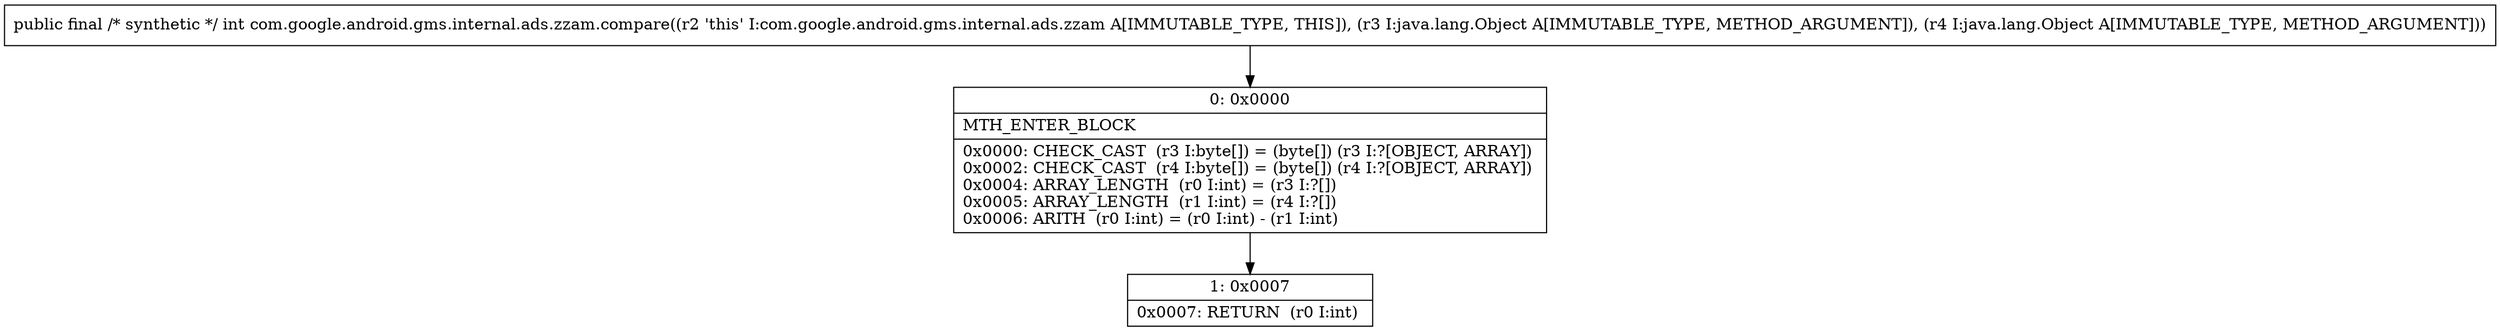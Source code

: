 digraph "CFG forcom.google.android.gms.internal.ads.zzam.compare(Ljava\/lang\/Object;Ljava\/lang\/Object;)I" {
Node_0 [shape=record,label="{0\:\ 0x0000|MTH_ENTER_BLOCK\l|0x0000: CHECK_CAST  (r3 I:byte[]) = (byte[]) (r3 I:?[OBJECT, ARRAY]) \l0x0002: CHECK_CAST  (r4 I:byte[]) = (byte[]) (r4 I:?[OBJECT, ARRAY]) \l0x0004: ARRAY_LENGTH  (r0 I:int) = (r3 I:?[]) \l0x0005: ARRAY_LENGTH  (r1 I:int) = (r4 I:?[]) \l0x0006: ARITH  (r0 I:int) = (r0 I:int) \- (r1 I:int) \l}"];
Node_1 [shape=record,label="{1\:\ 0x0007|0x0007: RETURN  (r0 I:int) \l}"];
MethodNode[shape=record,label="{public final \/* synthetic *\/ int com.google.android.gms.internal.ads.zzam.compare((r2 'this' I:com.google.android.gms.internal.ads.zzam A[IMMUTABLE_TYPE, THIS]), (r3 I:java.lang.Object A[IMMUTABLE_TYPE, METHOD_ARGUMENT]), (r4 I:java.lang.Object A[IMMUTABLE_TYPE, METHOD_ARGUMENT])) }"];
MethodNode -> Node_0;
Node_0 -> Node_1;
}

